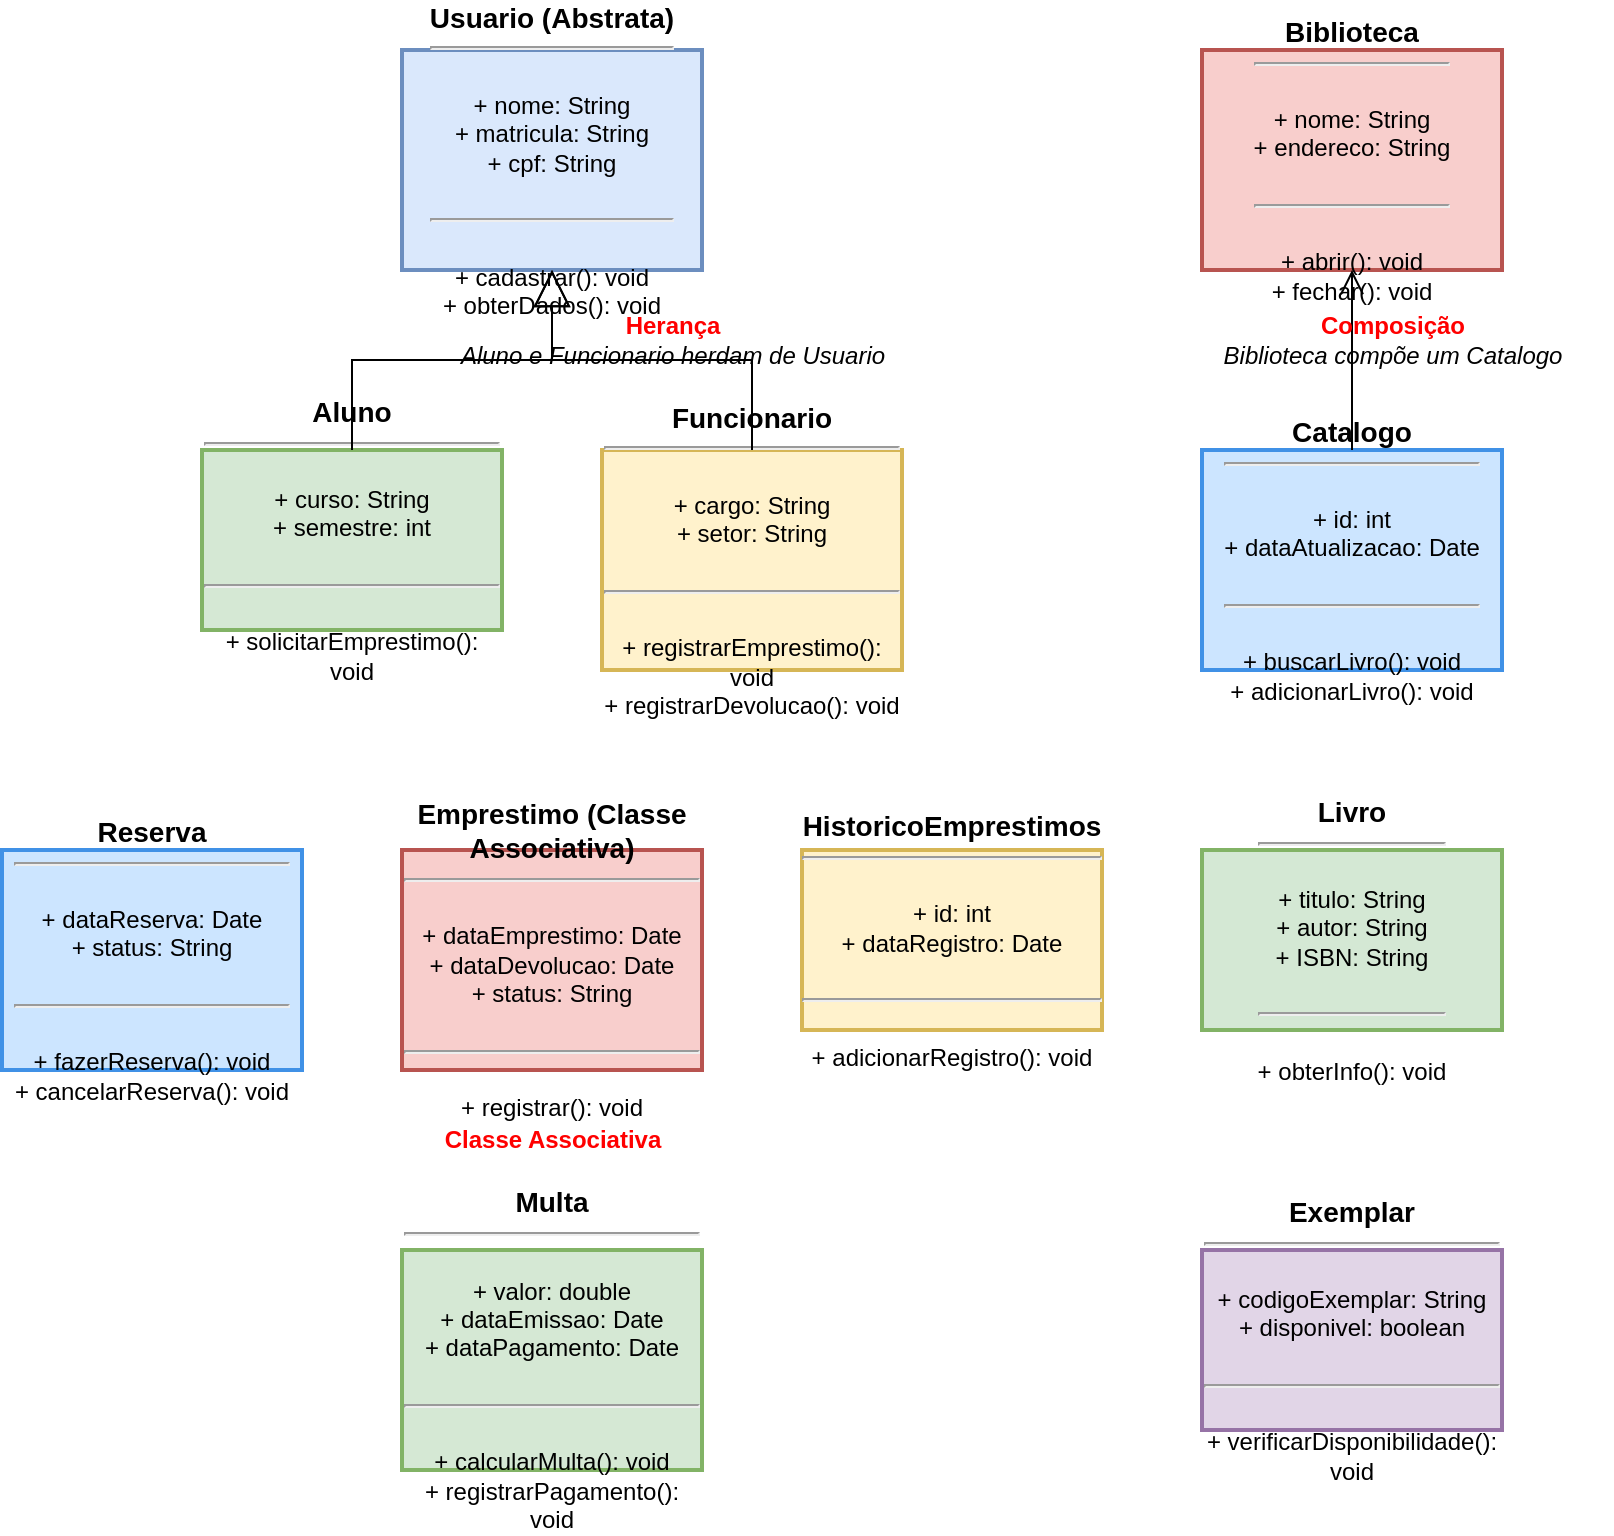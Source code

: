 <mxfile version="24.4.15" type="device">
  <diagram id="D2uB-2D5g_c7aB4c8k-p" name="Page-1">
    <mxGraphModel dx="1434" dy="795" grid="1" gridSize="10" guides="1" tooltips="1" connect="1" arrows="1" fold="1" page="1" pageScale="1" pageWidth="850" pageHeight="1100" math="0" shadow="0">
      <root>
        <mxCell id="0"/>
        <mxCell id="1" parent="0"/>

        <!-- Classes -->
        <mxCell id="2" value="&lt;b&gt;&lt;font style=&quot;font-size:14px;&quot;&gt;Usuario (Abstrata)&lt;/font&gt;&lt;/b&gt;&lt;br&gt;&lt;hr&gt;&lt;br&gt;+ nome: String&lt;br&gt;+ matricula: String&lt;br&gt;+ cpf: String&lt;br&gt;&lt;br&gt;&lt;hr&gt;&lt;br&gt;+ cadastrar(): void&lt;br&gt;+ obterDados(): void" style="html=1;whiteSpace=wrap;strokeWidth=2;fillColor=#dae8fc;strokeColor=#6c8ebf;" parent="1" vertex="1">
          <mxGeometry x="250" y="50" width="150" height="110" as="geometry"/>
        </mxCell>

        <mxCell id="3" value="&lt;b&gt;&lt;font style=&quot;font-size:14px;&quot;&gt;Aluno&lt;/font&gt;&lt;/b&gt;&lt;br&gt;&lt;hr&gt;&lt;br&gt;+ curso: String&lt;br&gt;+ semestre: int&lt;br&gt;&lt;br&gt;&lt;hr&gt;&lt;br&gt;+ solicitarEmprestimo(): void" style="html=1;whiteSpace=wrap;strokeWidth=2;fillColor=#d5e8d4;strokeColor=#82b366;" parent="1" vertex="1">
          <mxGeometry x="150" y="250" width="150" height="90" as="geometry"/>
        </mxCell>

        <mxCell id="4" value="&lt;b&gt;&lt;font style=&quot;font-size:14px;&quot;&gt;Funcionario&lt;/font&gt;&lt;/b&gt;&lt;br&gt;&lt;hr&gt;&lt;br&gt;+ cargo: String&lt;br&gt;+ setor: String&lt;br&gt;&lt;br&gt;&lt;hr&gt;&lt;br&gt;+ registrarEmprestimo(): void&lt;br&gt;+ registrarDevolucao(): void" style="html=1;whiteSpace=wrap;strokeWidth=2;fillColor=#fff2cc;strokeColor=#d6b656;" parent="1" vertex="1">
          <mxGeometry x="350" y="250" width="150" height="110" as="geometry"/>
        </mxCell>

        <mxCell id="5" value="&lt;b&gt;&lt;font style=&quot;font-size:14px;&quot;&gt;Biblioteca&lt;/font&gt;&lt;/b&gt;&lt;br&gt;&lt;hr&gt;&lt;br&gt;+ nome: String&lt;br&gt;+ endereco: String&lt;br&gt;&lt;br&gt;&lt;hr&gt;&lt;br&gt;+ abrir(): void&lt;br&gt;+ fechar(): void" style="html=1;whiteSpace=wrap;strokeWidth=2;fillColor=#f8cecc;strokeColor=#b85450;" parent="1" vertex="1">
          <mxGeometry x="650" y="50" width="150" height="110" as="geometry"/>
        </mxCell>

        <mxCell id="6" value="&lt;b&gt;&lt;font style=&quot;font-size:14px;&quot;&gt;Catalogo&lt;/font&gt;&lt;/b&gt;&lt;br&gt;&lt;hr&gt;&lt;br&gt;+ id: int&lt;br&gt;+ dataAtualizacao: Date&lt;br&gt;&lt;br&gt;&lt;hr&gt;&lt;br&gt;+ buscarLivro(): void&lt;br&gt;+ adicionarLivro(): void" style="html=1;whiteSpace=wrap;strokeWidth=2;fillColor=#cce5ff;strokeColor=#4091e6;" parent="1" vertex="1">
          <mxGeometry x="650" y="250" width="150" height="110" as="geometry"/>
        </mxCell>

        <mxCell id="7" value="&lt;b&gt;&lt;font style=&quot;font-size:14px;&quot;&gt;Livro&lt;/font&gt;&lt;/b&gt;&lt;br&gt;&lt;hr&gt;&lt;br&gt;+ titulo: String&lt;br&gt;+ autor: String&lt;br&gt;+ ISBN: String&lt;br&gt;&lt;br&gt;&lt;hr&gt;&lt;br&gt;+ obterInfo(): void" style="html=1;whiteSpace=wrap;strokeWidth=2;fillColor=#d4e8d4;strokeColor=#82b366;" parent="1" vertex="1">
          <mxGeometry x="650" y="450" width="150" height="90" as="geometry"/>
        </mxCell>

        <mxCell id="8" value="&lt;b&gt;&lt;font style=&quot;font-size:14px;&quot;&gt;Exemplar&lt;/font&gt;&lt;/b&gt;&lt;br&gt;&lt;hr&gt;&lt;br&gt;+ codigoExemplar: String&lt;br&gt;+ disponivel: boolean&lt;br&gt;&lt;br&gt;&lt;hr&gt;&lt;br&gt;+ verificarDisponibilidade(): void" style="html=1;whiteSpace=wrap;strokeWidth=2;fillColor=#e1d5e7;strokeColor=#9673a6;" parent="1" vertex="1">
          <mxGeometry x="650" y="650" width="150" height="90" as="geometry"/>
        </mxCell>

        <mxCell id="9" value="&lt;b&gt;&lt;font style=&quot;font-size:14px;&quot;&gt;Emprestimo (Classe Associativa)&lt;/font&gt;&lt;/b&gt;&lt;br&gt;&lt;hr&gt;&lt;br&gt;+ dataEmprestimo: Date&lt;br&gt;+ dataDevolucao: Date&lt;br&gt;+ status: String&lt;br&gt;&lt;br&gt;&lt;hr&gt;&lt;br&gt;+ registrar(): void" style="html=1;whiteSpace=wrap;strokeWidth=2;fillColor=#f8cecc;strokeColor=#b85450;" parent="1" vertex="1">
          <mxGeometry x="250" y="450" width="150" height="110" as="geometry"/>
        </mxCell>

        <mxCell id="10" value="&lt;b&gt;&lt;font style=&quot;font-size:14px;&quot;&gt;Reserva&lt;/font&gt;&lt;/b&gt;&lt;br&gt;&lt;hr&gt;&lt;br&gt;+ dataReserva: Date&lt;br&gt;+ status: String&lt;br&gt;&lt;br&gt;&lt;hr&gt;&lt;br&gt;+ fazerReserva(): void&lt;br&gt;+ cancelarReserva(): void" style="html=1;whiteSpace=wrap;strokeWidth=2;fillColor=#cce5ff;strokeColor=#4091e6;" parent="1" vertex="1">
          <mxGeometry x="50" y="450" width="150" height="110" as="geometry"/>
        </mxCell>

        <mxCell id="11" value="&lt;b&gt;&lt;font style=&quot;font-size:14px;&quot;&gt;Multa&lt;/font&gt;&lt;/b&gt;&lt;br&gt;&lt;hr&gt;&lt;br&gt;+ valor: double&lt;br&gt;+ dataEmissao: Date&lt;br&gt;+ dataPagamento: Date&lt;br&gt;&lt;br&gt;&lt;hr&gt;&lt;br&gt;+ calcularMulta(): void&lt;br&gt;+ registrarPagamento(): void" style="html=1;whiteSpace=wrap;strokeWidth=2;fillColor=#d5e8d4;strokeColor=#82b366;" parent="1" vertex="1">
          <mxGeometry x="250" y="650" width="150" height="110" as="geometry"/>
        </mxCell>

        <mxCell id="12" value="&lt;b&gt;&lt;font style=&quot;font-size:14px;&quot;&gt;HistoricoEmprestimos&lt;/font&gt;&lt;/b&gt;&lt;br&gt;&lt;hr&gt;&lt;br&gt;+ id: int&lt;br&gt;+ dataRegistro: Date&lt;br&gt;&lt;br&gt;&lt;hr&gt;&lt;br&gt;+ adicionarRegistro(): void" style="html=1;whiteSpace=wrap;strokeWidth=2;fillColor=#fff2cc;strokeColor=#d6b656;" parent="1" vertex="1">
          <mxGeometry x="450" y="450" width="150" height="90" as="geometry"/>
        </mxCell>

        <!-- Relações (Herança, Composição, Agregação) -->
        <mxCell id="13" value="" style="endArrow=block;endFill=0;endSize=16;html=1;rounded=0;edgeStyle=orthogonalEdgeStyle;" parent="1" source="3" target="2" edge="1">
          <mxGeometry relative="1" as="geometry"/>
        </mxCell>

        <mxCell id="14" value="" style="endArrow=block;endFill=0;endSize=16;html=1;rounded=0;edgeStyle=orthogonalEdgeStyle;" parent="1" source="4" target="2" edge="1">
          <mxGeometry relative="1" as="geometry"/>
        </mxCell>

        <mxCell id="15" value="&lt;b&gt;&lt;font color=&quot;#ff0000&quot;&gt;Herança&lt;/font&gt;&lt;/b&gt;&lt;br&gt;&lt;i&gt;Aluno e Funcionario herdam de Usuario&lt;/i&gt;" style="text;html=1;align=center;verticalAlign=middle;resizable=0;autosize=1;strokeColor=none;fillColor=none;" parent="1" vertex="1">
          <mxGeometry x="275" y="180" width="220" height="30" as="geometry"/>
        </mxCell>

        <mxCell id="16" value="" style="endArrow=open;html=1;endFill=1;endSize=10;edgeStyle=orthogonalEdgeStyle;" parent="1" source="6" target="5" edge="1">
          <mxGeometry relative="1" as="geometry"/>
        </mxCell>

        <mxCell id="17" value="&lt;b&gt;&lt;font color=&quot;#ff0000&quot;&gt;Composição&lt;/font&gt;&lt;/b&gt;&lt;br&gt;&lt;i&gt;Biblioteca compõe um Catalogo&lt;/i&gt;" style="text;html=1;align=center;verticalAlign=middle;resizable=0;autosize=1;strokeColor=none;fillColor=none;" parent="1" vertex="1">
          <mxGeometry x="635" y="180" width="220" height="30" as="geometry"/>
        </mxCell>

        <mxCell id="21" value="&lt;b&gt;&lt;font color=&quot;#ff0000&quot;&gt;Classe Associativa&lt;/font&gt;&lt;/b&gt;" style="text;html=1;align=center;verticalAlign=middle;resizable=0;autosize=1;strokeColor=none;fillColor=none;" parent="1" vertex="1">
          <mxGeometry x="250" y="580" width="150" height="30" as="geometry"/>
        </mxCell>

      </root>
    </mxGraphModel>
  </diagram>
</mxfile>
